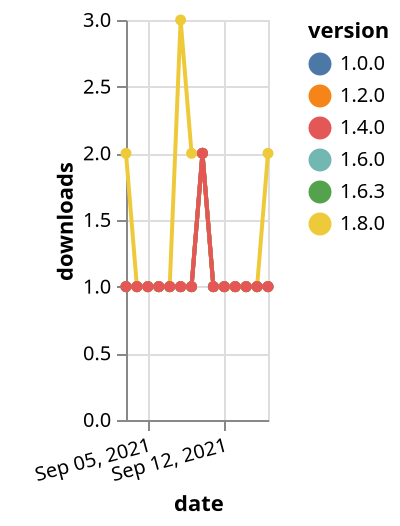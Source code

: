 {"$schema": "https://vega.github.io/schema/vega-lite/v5.json", "description": "A simple bar chart with embedded data.", "data": {"values": [{"date": "2021-09-03", "total": 160, "delta": 1, "version": "1.6.0"}, {"date": "2021-09-04", "total": 161, "delta": 1, "version": "1.6.0"}, {"date": "2021-09-05", "total": 162, "delta": 1, "version": "1.6.0"}, {"date": "2021-09-06", "total": 163, "delta": 1, "version": "1.6.0"}, {"date": "2021-09-07", "total": 164, "delta": 1, "version": "1.6.0"}, {"date": "2021-09-08", "total": 165, "delta": 1, "version": "1.6.0"}, {"date": "2021-09-09", "total": 166, "delta": 1, "version": "1.6.0"}, {"date": "2021-09-10", "total": 168, "delta": 2, "version": "1.6.0"}, {"date": "2021-09-11", "total": 169, "delta": 1, "version": "1.6.0"}, {"date": "2021-09-12", "total": 170, "delta": 1, "version": "1.6.0"}, {"date": "2021-09-13", "total": 171, "delta": 1, "version": "1.6.0"}, {"date": "2021-09-14", "total": 172, "delta": 1, "version": "1.6.0"}, {"date": "2021-09-15", "total": 173, "delta": 1, "version": "1.6.0"}, {"date": "2021-09-16", "total": 174, "delta": 1, "version": "1.6.0"}, {"date": "2021-09-03", "total": 129, "delta": 2, "version": "1.8.0"}, {"date": "2021-09-04", "total": 130, "delta": 1, "version": "1.8.0"}, {"date": "2021-09-05", "total": 131, "delta": 1, "version": "1.8.0"}, {"date": "2021-09-06", "total": 132, "delta": 1, "version": "1.8.0"}, {"date": "2021-09-07", "total": 133, "delta": 1, "version": "1.8.0"}, {"date": "2021-09-08", "total": 136, "delta": 3, "version": "1.8.0"}, {"date": "2021-09-09", "total": 138, "delta": 2, "version": "1.8.0"}, {"date": "2021-09-10", "total": 140, "delta": 2, "version": "1.8.0"}, {"date": "2021-09-11", "total": 141, "delta": 1, "version": "1.8.0"}, {"date": "2021-09-12", "total": 142, "delta": 1, "version": "1.8.0"}, {"date": "2021-09-13", "total": 143, "delta": 1, "version": "1.8.0"}, {"date": "2021-09-14", "total": 144, "delta": 1, "version": "1.8.0"}, {"date": "2021-09-15", "total": 145, "delta": 1, "version": "1.8.0"}, {"date": "2021-09-16", "total": 147, "delta": 2, "version": "1.8.0"}, {"date": "2021-09-03", "total": 143, "delta": 1, "version": "1.6.3"}, {"date": "2021-09-04", "total": 144, "delta": 1, "version": "1.6.3"}, {"date": "2021-09-05", "total": 145, "delta": 1, "version": "1.6.3"}, {"date": "2021-09-06", "total": 146, "delta": 1, "version": "1.6.3"}, {"date": "2021-09-07", "total": 147, "delta": 1, "version": "1.6.3"}, {"date": "2021-09-08", "total": 148, "delta": 1, "version": "1.6.3"}, {"date": "2021-09-09", "total": 149, "delta": 1, "version": "1.6.3"}, {"date": "2021-09-10", "total": 151, "delta": 2, "version": "1.6.3"}, {"date": "2021-09-11", "total": 152, "delta": 1, "version": "1.6.3"}, {"date": "2021-09-12", "total": 153, "delta": 1, "version": "1.6.3"}, {"date": "2021-09-13", "total": 154, "delta": 1, "version": "1.6.3"}, {"date": "2021-09-14", "total": 155, "delta": 1, "version": "1.6.3"}, {"date": "2021-09-15", "total": 156, "delta": 1, "version": "1.6.3"}, {"date": "2021-09-16", "total": 157, "delta": 1, "version": "1.6.3"}, {"date": "2021-09-03", "total": 201, "delta": 1, "version": "1.0.0"}, {"date": "2021-09-04", "total": 202, "delta": 1, "version": "1.0.0"}, {"date": "2021-09-05", "total": 203, "delta": 1, "version": "1.0.0"}, {"date": "2021-09-06", "total": 204, "delta": 1, "version": "1.0.0"}, {"date": "2021-09-07", "total": 205, "delta": 1, "version": "1.0.0"}, {"date": "2021-09-08", "total": 206, "delta": 1, "version": "1.0.0"}, {"date": "2021-09-09", "total": 207, "delta": 1, "version": "1.0.0"}, {"date": "2021-09-10", "total": 209, "delta": 2, "version": "1.0.0"}, {"date": "2021-09-11", "total": 210, "delta": 1, "version": "1.0.0"}, {"date": "2021-09-12", "total": 211, "delta": 1, "version": "1.0.0"}, {"date": "2021-09-13", "total": 212, "delta": 1, "version": "1.0.0"}, {"date": "2021-09-14", "total": 213, "delta": 1, "version": "1.0.0"}, {"date": "2021-09-15", "total": 214, "delta": 1, "version": "1.0.0"}, {"date": "2021-09-16", "total": 215, "delta": 1, "version": "1.0.0"}, {"date": "2021-09-03", "total": 203, "delta": 1, "version": "1.2.0"}, {"date": "2021-09-04", "total": 204, "delta": 1, "version": "1.2.0"}, {"date": "2021-09-05", "total": 205, "delta": 1, "version": "1.2.0"}, {"date": "2021-09-06", "total": 206, "delta": 1, "version": "1.2.0"}, {"date": "2021-09-07", "total": 207, "delta": 1, "version": "1.2.0"}, {"date": "2021-09-08", "total": 208, "delta": 1, "version": "1.2.0"}, {"date": "2021-09-09", "total": 209, "delta": 1, "version": "1.2.0"}, {"date": "2021-09-10", "total": 211, "delta": 2, "version": "1.2.0"}, {"date": "2021-09-11", "total": 212, "delta": 1, "version": "1.2.0"}, {"date": "2021-09-12", "total": 213, "delta": 1, "version": "1.2.0"}, {"date": "2021-09-13", "total": 214, "delta": 1, "version": "1.2.0"}, {"date": "2021-09-14", "total": 215, "delta": 1, "version": "1.2.0"}, {"date": "2021-09-15", "total": 216, "delta": 1, "version": "1.2.0"}, {"date": "2021-09-16", "total": 217, "delta": 1, "version": "1.2.0"}, {"date": "2021-09-03", "total": 173, "delta": 1, "version": "1.4.0"}, {"date": "2021-09-04", "total": 174, "delta": 1, "version": "1.4.0"}, {"date": "2021-09-05", "total": 175, "delta": 1, "version": "1.4.0"}, {"date": "2021-09-06", "total": 176, "delta": 1, "version": "1.4.0"}, {"date": "2021-09-07", "total": 177, "delta": 1, "version": "1.4.0"}, {"date": "2021-09-08", "total": 178, "delta": 1, "version": "1.4.0"}, {"date": "2021-09-09", "total": 179, "delta": 1, "version": "1.4.0"}, {"date": "2021-09-10", "total": 181, "delta": 2, "version": "1.4.0"}, {"date": "2021-09-11", "total": 182, "delta": 1, "version": "1.4.0"}, {"date": "2021-09-12", "total": 183, "delta": 1, "version": "1.4.0"}, {"date": "2021-09-13", "total": 184, "delta": 1, "version": "1.4.0"}, {"date": "2021-09-14", "total": 185, "delta": 1, "version": "1.4.0"}, {"date": "2021-09-15", "total": 186, "delta": 1, "version": "1.4.0"}, {"date": "2021-09-16", "total": 187, "delta": 1, "version": "1.4.0"}]}, "width": "container", "mark": {"type": "line", "point": {"filled": true}}, "encoding": {"x": {"field": "date", "type": "temporal", "timeUnit": "yearmonthdate", "title": "date", "axis": {"labelAngle": -15}}, "y": {"field": "delta", "type": "quantitative", "title": "downloads"}, "color": {"field": "version", "type": "nominal"}, "tooltip": {"field": "delta"}}}